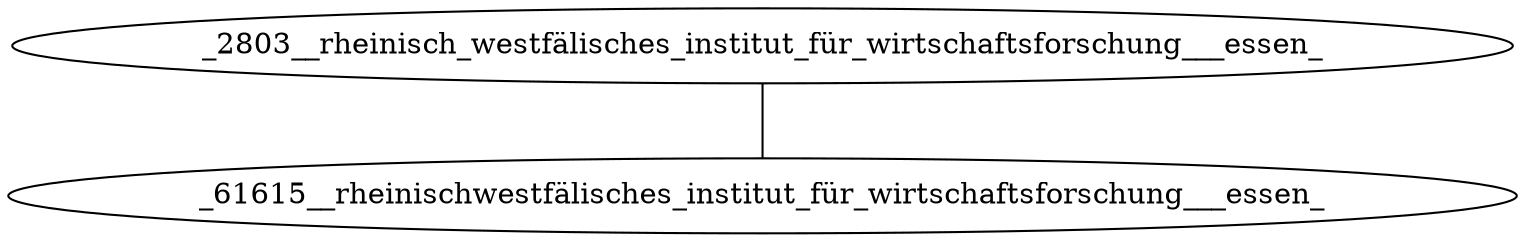 graph {
_2803__rheinisch_westfälisches_institut_für_wirtschaftsforschung___essen_ -- _61615__rheinischwestfälisches_institut_für_wirtschaftsforschung___essen_
}